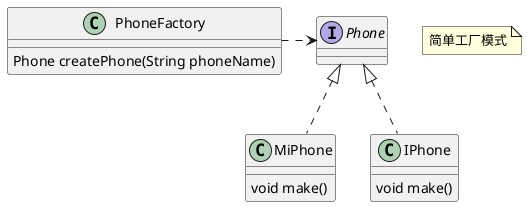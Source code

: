 @startuml
'https://plantuml.com/class-diagram
note as simpleFactory
简单工厂模式
end note

interface Phone
class MiPhone {
    void make()
}
class IPhone {
    void make()
}
class PhoneFactory {
    Phone createPhone(String phoneName)
}

Phone <|.. MiPhone
Phone <|.. IPhone
Phone <..left PhoneFactory

@enduml